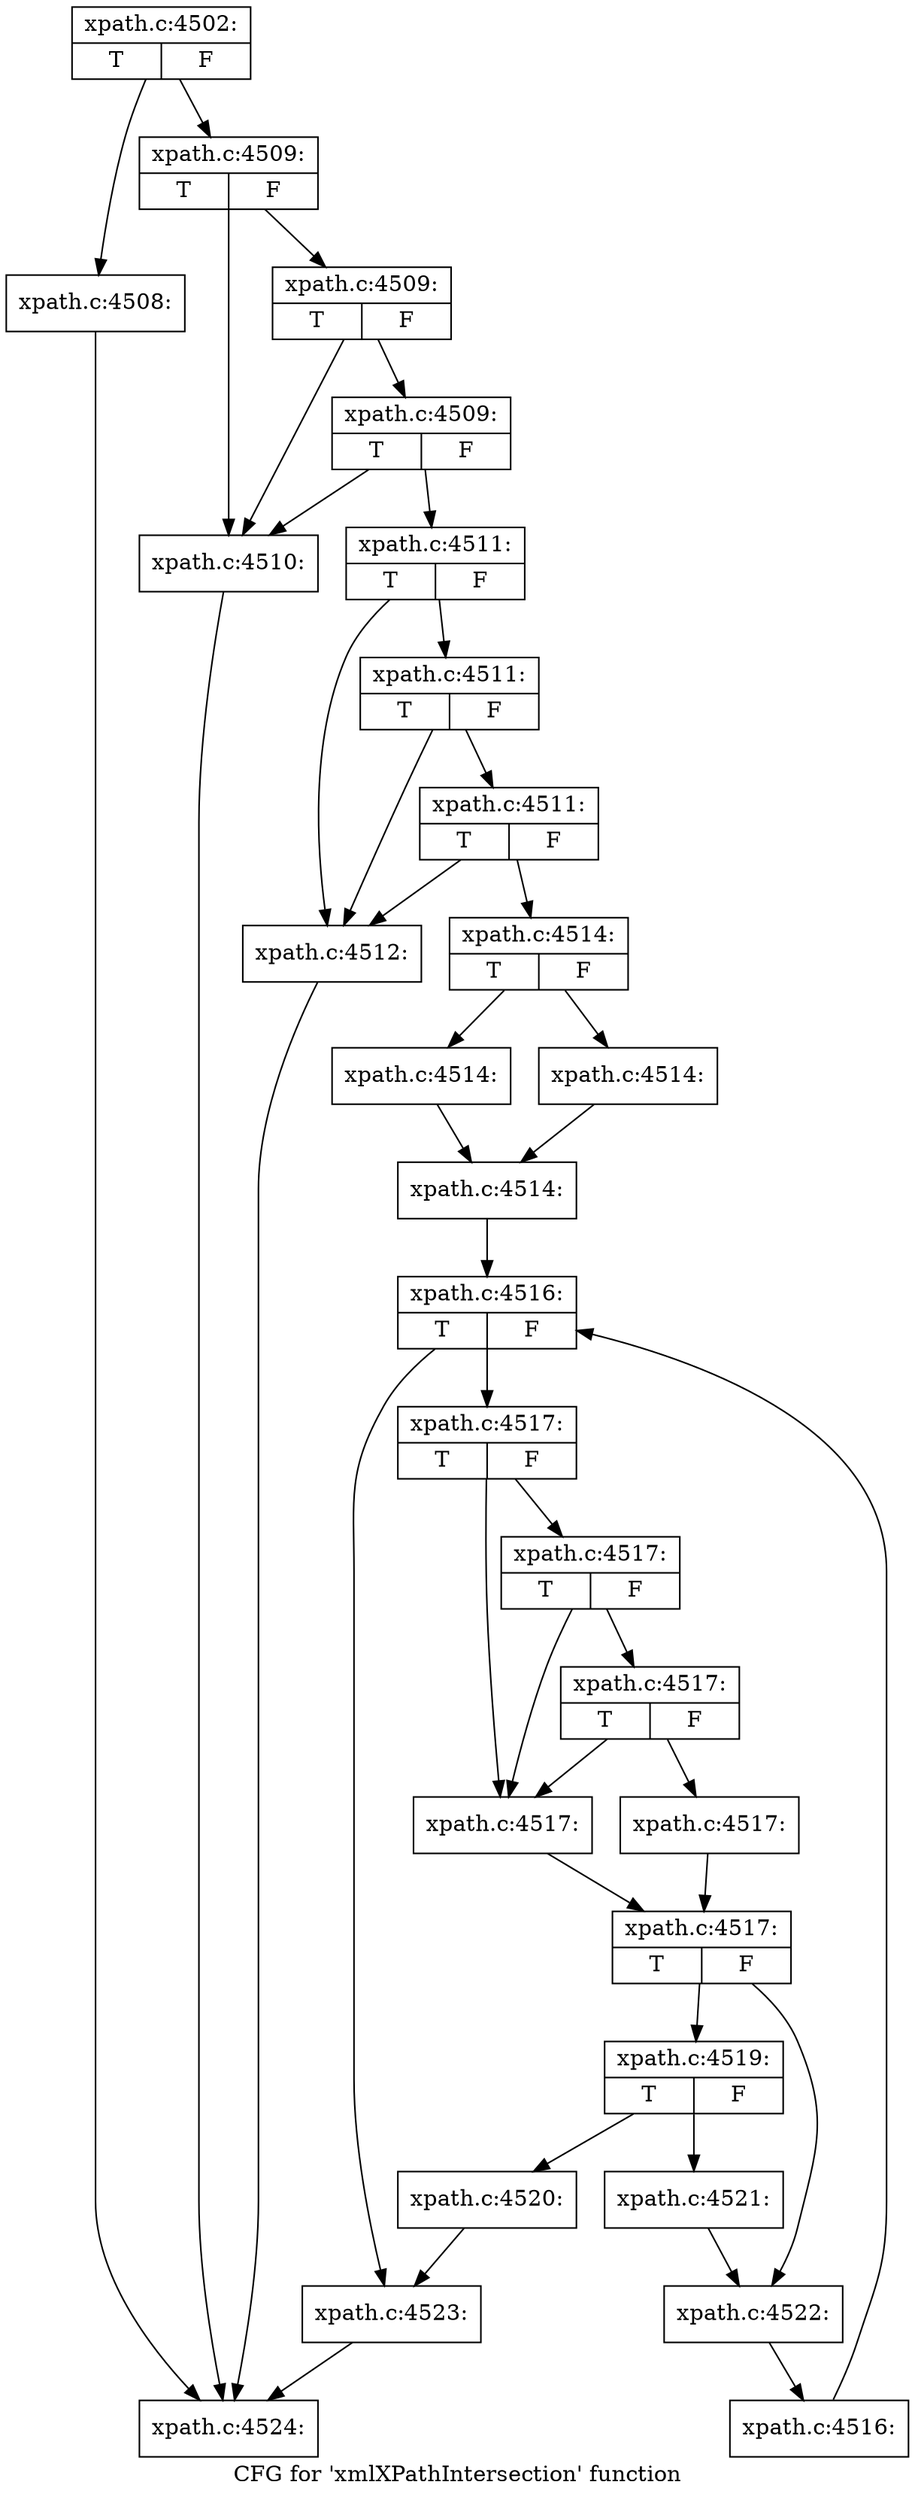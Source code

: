 digraph "CFG for 'xmlXPathIntersection' function" {
	label="CFG for 'xmlXPathIntersection' function";

	Node0x482ea00 [shape=record,label="{xpath.c:4502:|{<s0>T|<s1>F}}"];
	Node0x482ea00 -> Node0x482ff00;
	Node0x482ea00 -> Node0x482ff50;
	Node0x482ff00 [shape=record,label="{xpath.c:4508:}"];
	Node0x482ff00 -> Node0x4825ef0;
	Node0x482ff50 [shape=record,label="{xpath.c:4509:|{<s0>T|<s1>F}}"];
	Node0x482ff50 -> Node0x4830440;
	Node0x482ff50 -> Node0x4830560;
	Node0x4830560 [shape=record,label="{xpath.c:4509:|{<s0>T|<s1>F}}"];
	Node0x4830560 -> Node0x4830440;
	Node0x4830560 -> Node0x48304e0;
	Node0x48304e0 [shape=record,label="{xpath.c:4509:|{<s0>T|<s1>F}}"];
	Node0x48304e0 -> Node0x4830440;
	Node0x48304e0 -> Node0x4830490;
	Node0x4830440 [shape=record,label="{xpath.c:4510:}"];
	Node0x4830440 -> Node0x4825ef0;
	Node0x4830490 [shape=record,label="{xpath.c:4511:|{<s0>T|<s1>F}}"];
	Node0x4830490 -> Node0x4830e70;
	Node0x4830490 -> Node0x4830f90;
	Node0x4830f90 [shape=record,label="{xpath.c:4511:|{<s0>T|<s1>F}}"];
	Node0x4830f90 -> Node0x4830e70;
	Node0x4830f90 -> Node0x4830f10;
	Node0x4830f10 [shape=record,label="{xpath.c:4511:|{<s0>T|<s1>F}}"];
	Node0x4830f10 -> Node0x4830e70;
	Node0x4830f10 -> Node0x4830ec0;
	Node0x4830e70 [shape=record,label="{xpath.c:4512:}"];
	Node0x4830e70 -> Node0x4825ef0;
	Node0x4830ec0 [shape=record,label="{xpath.c:4514:|{<s0>T|<s1>F}}"];
	Node0x4830ec0 -> Node0x4831890;
	Node0x4830ec0 -> Node0x48318e0;
	Node0x4831890 [shape=record,label="{xpath.c:4514:}"];
	Node0x4831890 -> Node0x4831930;
	Node0x48318e0 [shape=record,label="{xpath.c:4514:}"];
	Node0x48318e0 -> Node0x4831930;
	Node0x4831930 [shape=record,label="{xpath.c:4514:}"];
	Node0x4831930 -> Node0x4832010;
	Node0x4832010 [shape=record,label="{xpath.c:4516:|{<s0>T|<s1>F}}"];
	Node0x4832010 -> Node0x48322f0;
	Node0x4832010 -> Node0x4831e70;
	Node0x48322f0 [shape=record,label="{xpath.c:4517:|{<s0>T|<s1>F}}"];
	Node0x48322f0 -> Node0x48327c0;
	Node0x48322f0 -> Node0x48326d0;
	Node0x48327c0 [shape=record,label="{xpath.c:4517:|{<s0>T|<s1>F}}"];
	Node0x48327c0 -> Node0x4832770;
	Node0x48327c0 -> Node0x48326d0;
	Node0x4832770 [shape=record,label="{xpath.c:4517:|{<s0>T|<s1>F}}"];
	Node0x4832770 -> Node0x4832680;
	Node0x4832770 -> Node0x48326d0;
	Node0x4832680 [shape=record,label="{xpath.c:4517:}"];
	Node0x4832680 -> Node0x4832720;
	Node0x48326d0 [shape=record,label="{xpath.c:4517:}"];
	Node0x48326d0 -> Node0x4832720;
	Node0x4832720 [shape=record,label="{xpath.c:4517:|{<s0>T|<s1>F}}"];
	Node0x4832720 -> Node0x4833280;
	Node0x4832720 -> Node0x48332d0;
	Node0x4833280 [shape=record,label="{xpath.c:4519:|{<s0>T|<s1>F}}"];
	Node0x4833280 -> Node0x4833730;
	Node0x4833280 -> Node0x4833780;
	Node0x4833730 [shape=record,label="{xpath.c:4520:}"];
	Node0x4833730 -> Node0x4831e70;
	Node0x4833780 [shape=record,label="{xpath.c:4521:}"];
	Node0x4833780 -> Node0x48332d0;
	Node0x48332d0 [shape=record,label="{xpath.c:4522:}"];
	Node0x48332d0 -> Node0x4832260;
	Node0x4832260 [shape=record,label="{xpath.c:4516:}"];
	Node0x4832260 -> Node0x4832010;
	Node0x4831e70 [shape=record,label="{xpath.c:4523:}"];
	Node0x4831e70 -> Node0x4825ef0;
	Node0x4825ef0 [shape=record,label="{xpath.c:4524:}"];
}
